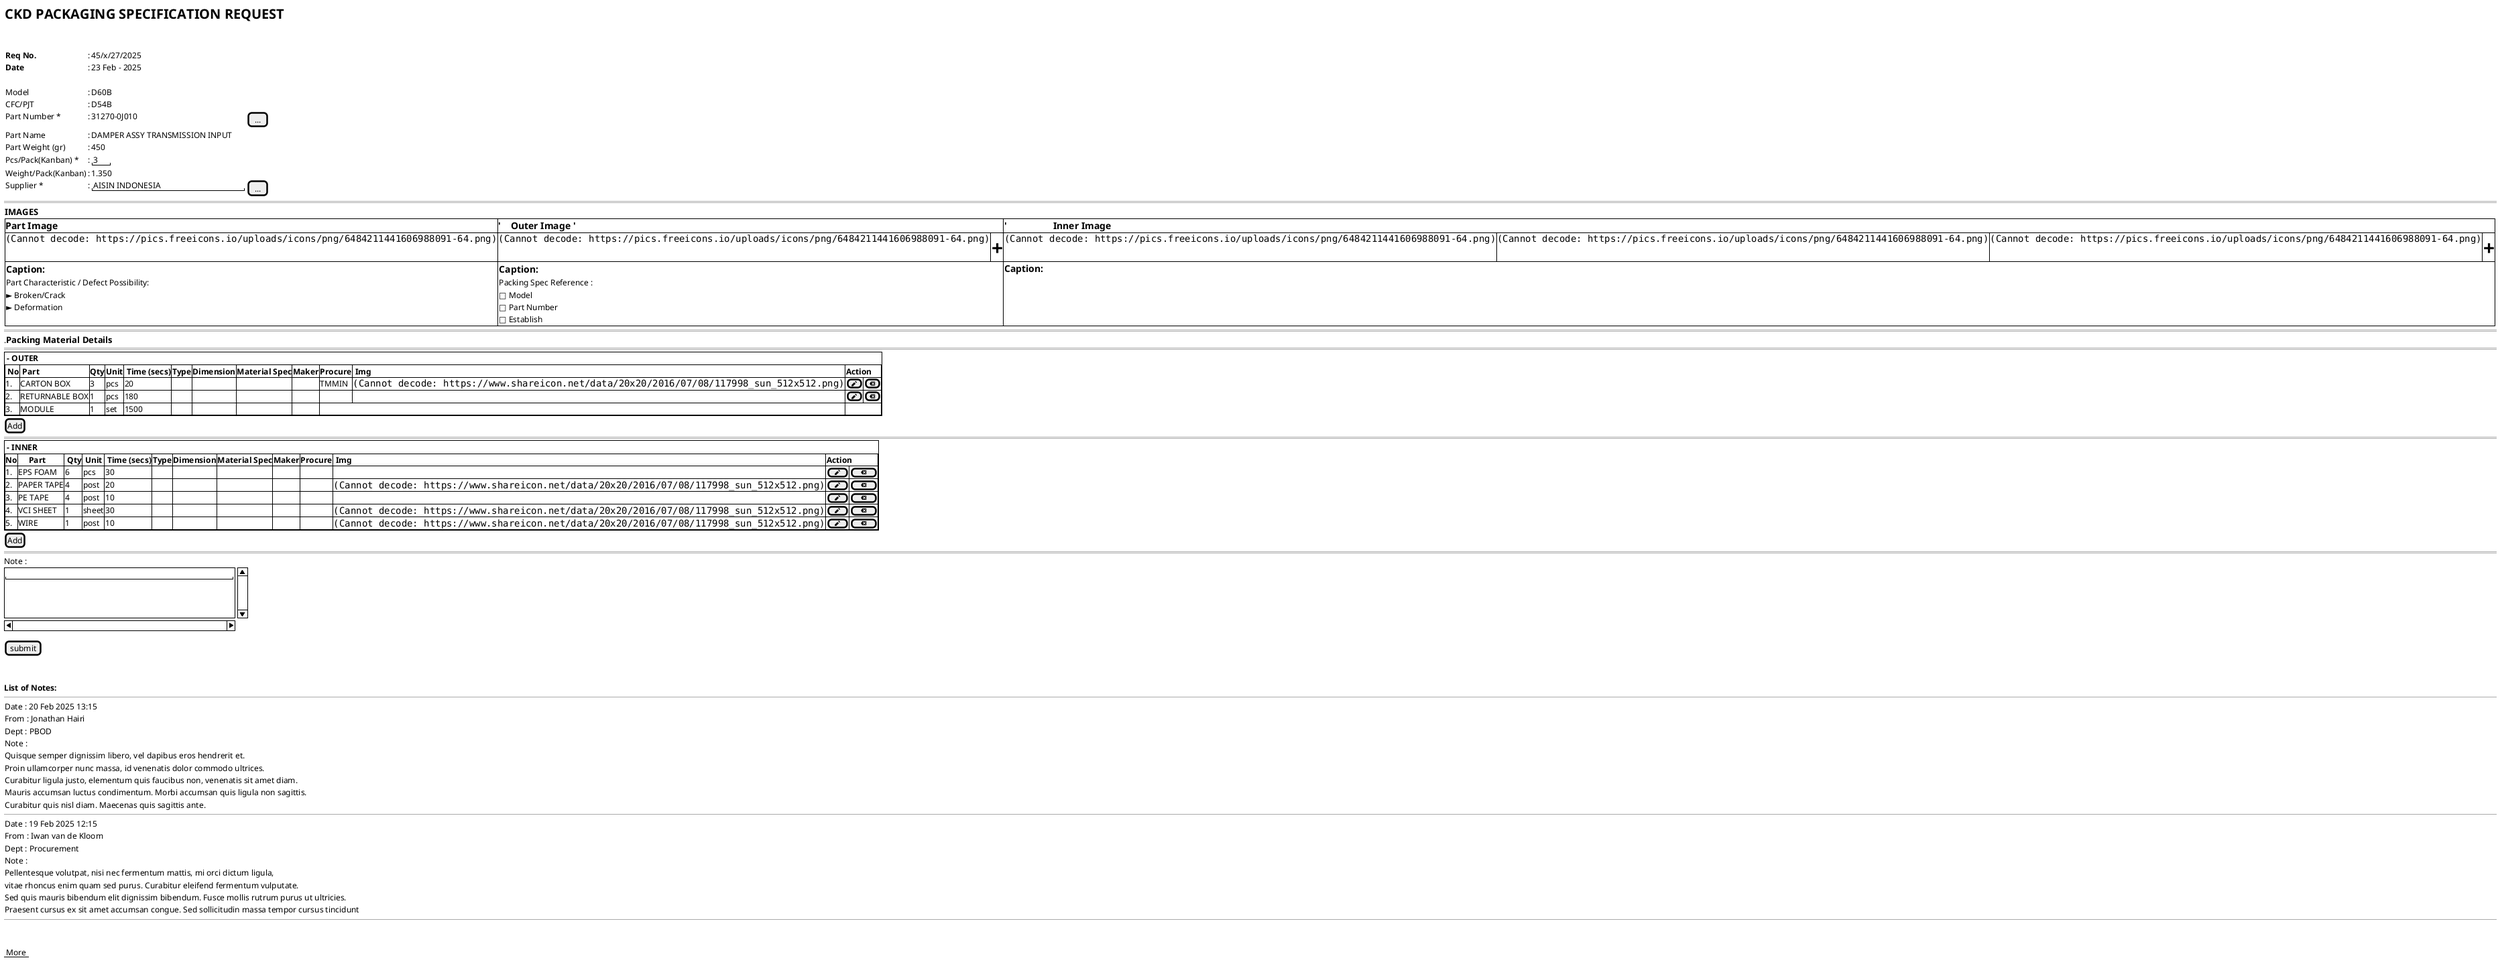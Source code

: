@startsalt
{
 {
   <b><size:20>CKD PACKAGING SPECIFICATION REQUEST
   .
   .
   {
     <b>Req No. |: |45/x/27/2025
     <b>Date |: | 23 Feb - 2025 
     .
     Model               |: |D60B
     CFC/PJT             |: |D54B
     Part Number *       |: |31270-0J010 | [...]
     Part Name           |: |DAMPER ASSY TRANSMISSION INPUT
     Part Weight (gr)    |: |450
     Pcs/Pack(Kanban) *  |: |"3  "
     Weight/Pack(Kanban) |: | 1.350
     Supplier *          |: |"AISIN INDONESIA             " | [...]
   }
 }
 ==
 {
 <b><size:13>IMAGES
 {#
 |== Part Image|=='    Outer Image '|*|=='                   Inner Image|*|*|*|*
 |<img:https://pics.freeicons.io/uploads/icons/png/6484211441606988091-64.png>|<img:https://pics.freeicons.io/uploads/icons/png/6484211441606988091-64.png>|<size:30><b>+|<img:https://pics.freeicons.io/uploads/icons/png/6484211441606988091-64.png>|<img:https://pics.freeicons.io/uploads/icons/png/6484211441606988091-64.png>|<img:https://pics.freeicons.io/uploads/icons/png/6484211441606988091-64.png>|<size:30><b>+|*
 |{ 
 == Caption: 
 Part Characteristic / Defect Possibility:
► Broken/Crack
► Deformation 
 }|{ 
 == Caption: 
 Packing Spec Reference :
□ Model 
□ Part Number
□ Establish
 }|*|== Caption: |*|*|*|*
 }
 }
 ==
 .<b><size:13>Packing Material Details
 ==
 {+
   <b> - OUTER
   {#
     <b> No|<b> Part          |<b>Qty|<b>Unit|<b> Time (secs)|<b>Type|<b>Dimension|<b>Material Spec|<b>Maker   |<b>Procure  |<b> Img |<b>Action|*|*
     1.    | CARTON BOX       | 3    | pcs| 20               | .     | .          | .              | .         | TMMIN      |<img:https://www.shareicon.net/data/20x20/2016/07/08/117998_sun_512x512.png>|[<&pencil>] | [<&delete>] |*
     2.    | RETURNABLE BOX   | 1    | pcs| 180              | .     | .          | .              | .         | .          |.|[<&pencil>] | [<&delete>] |*
     3.    | MODULE           | 1    | set| 1500             | .     | .          | .              | .         | .          |	|*
   }
 }
 [Add]
 ==
 {+
   <b> - INNER
   {#
     <b>No |<b>     Part         |<b> Qty |<b> Unit |<b> Time (secs)|<b>Type|<b>Dimension|<b>Material Spec|<b>Maker|<b>Procure|<b> Img |<b>Action |*  ||*
     1. |  EPS FOAM              |  6     | pcs     | 30              | . | . | . | . | . |.|[ <&pencil>] | [ <&delete> ]|*
     2. |  PAPER TAPE            |  4     | post    | 20              | . | . | . | . | . |<img:https://www.shareicon.net/data/20x20/2016/07/08/117998_sun_512x512.png>|[ <&pencil>] | [ <&delete> ]|*
     3. |  PE TAPE               |  4     | post    | 10              | . | . | . | . | . |.|[ <&pencil>] | [ <&delete> ]|*
     4. |  VCI SHEET             |  1     | sheet   | 30              | . | . | . | . | . |<img:https://www.shareicon.net/data/20x20/2016/07/08/117998_sun_512x512.png>|[ <&pencil>] | [ <&delete> ]|*
     5. |  WIRE                  |  1     | post    | 10              | . | . | . | . | . |<img:https://www.shareicon.net/data/20x20/2016/07/08/117998_sun_512x512.png>|[ <&pencil>] | [ <&delete> ]|*
   }
 }
 [Add]
 ==
 Note : 
 {S
   "                                          "
   .
   .
   . 
 }
 [submit]
 .
 .
 <b>List of Notes:
 --
 {  
    Date : 20 Feb 2025 13:15
    From : Jonathan Hairi
    Dept : PBOD
    Note :
   Quisque semper dignissim libero, vel dapibus eros hendrerit et.
   Proin ullamcorper nunc massa, id venenatis dolor commodo ultrices.
   Curabitur ligula justo, elementum quis faucibus non, venenatis sit amet diam.
   Mauris accumsan luctus condimentum. Morbi accumsan quis ligula non sagittis.
   Curabitur quis nisl diam. Maecenas quis sagittis ante.

 }
 --
 {  
    Date : 19 Feb 2025 12:15
    From : Iwan van de Kloom
    Dept : Procurement
    Note :
   Pellentesque volutpat, nisi nec fermentum mattis, mi orci dictum ligula,
   vitae rhoncus enim quam sed purus. Curabitur eleifend fermentum vulputate.
   Sed quis mauris bibendum elit dignissim bibendum. Fusce mollis rutrum purus ut ultricies.
   Praesent cursus ex sit amet accumsan congue. Sed sollicitudin massa tempor cursus tincidunt
 }
 --
 .
 .
 __ More __
}
@endsalt


